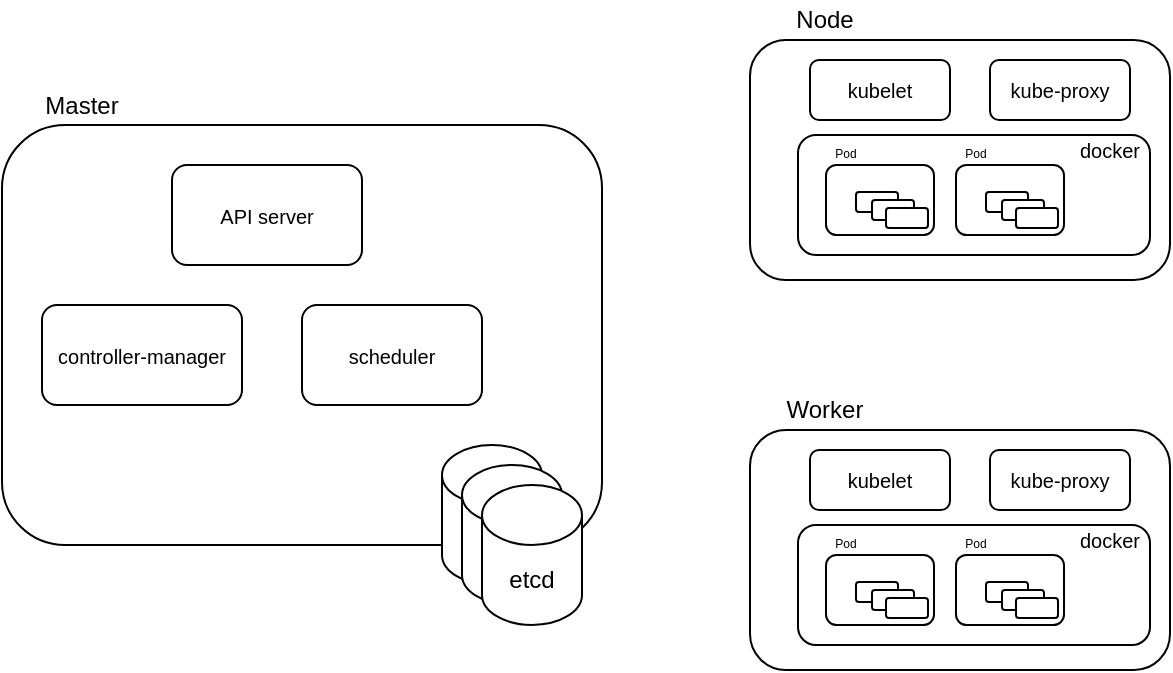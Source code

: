 <mxfile version="22.1.4" type="github">
  <diagram name="Page-1" id="ZAphoJog3-2up_5sSUbV">
    <mxGraphModel dx="1285" dy="825" grid="1" gridSize="10" guides="1" tooltips="1" connect="1" arrows="1" fold="1" page="1" pageScale="1" pageWidth="827" pageHeight="1169" math="0" shadow="0">
      <root>
        <mxCell id="0" />
        <mxCell id="1" parent="0" />
        <mxCell id="PCJTlm2S3muyiXCYACpa-2" value="" style="rounded=1;whiteSpace=wrap;html=1;" vertex="1" parent="1">
          <mxGeometry x="122" y="582.5" width="300" height="210" as="geometry" />
        </mxCell>
        <mxCell id="PCJTlm2S3muyiXCYACpa-3" value="&lt;font style=&quot;font-size: 10px;&quot;&gt;API server&lt;/font&gt;" style="rounded=1;whiteSpace=wrap;html=1;" vertex="1" parent="1">
          <mxGeometry x="207" y="602.5" width="95" height="50" as="geometry" />
        </mxCell>
        <mxCell id="PCJTlm2S3muyiXCYACpa-4" value="&lt;font style=&quot;font-size: 10px;&quot;&gt;controller-manager&lt;/font&gt;" style="rounded=1;whiteSpace=wrap;html=1;" vertex="1" parent="1">
          <mxGeometry x="142" y="672.5" width="100" height="50" as="geometry" />
        </mxCell>
        <mxCell id="PCJTlm2S3muyiXCYACpa-5" value="&lt;font style=&quot;font-size: 10px;&quot;&gt;scheduler&lt;/font&gt;" style="rounded=1;whiteSpace=wrap;html=1;" vertex="1" parent="1">
          <mxGeometry x="272" y="672.5" width="90" height="50" as="geometry" />
        </mxCell>
        <mxCell id="PCJTlm2S3muyiXCYACpa-6" value="" style="rounded=1;whiteSpace=wrap;html=1;" vertex="1" parent="1">
          <mxGeometry x="496" y="540" width="210" height="120" as="geometry" />
        </mxCell>
        <mxCell id="PCJTlm2S3muyiXCYACpa-7" value="&lt;font style=&quot;font-size: 10px;&quot;&gt;kubelet&lt;/font&gt;" style="rounded=1;whiteSpace=wrap;html=1;" vertex="1" parent="1">
          <mxGeometry x="526" y="550" width="70" height="30" as="geometry" />
        </mxCell>
        <mxCell id="PCJTlm2S3muyiXCYACpa-8" value="&lt;font style=&quot;font-size: 10px;&quot;&gt;kube-proxy&lt;/font&gt;" style="rounded=1;whiteSpace=wrap;html=1;" vertex="1" parent="1">
          <mxGeometry x="616" y="550" width="70" height="30" as="geometry" />
        </mxCell>
        <mxCell id="PCJTlm2S3muyiXCYACpa-10" value="Master" style="text;strokeColor=none;align=center;fillColor=none;html=1;verticalAlign=middle;whiteSpace=wrap;rounded=0;" vertex="1" parent="1">
          <mxGeometry x="142" y="562.5" width="40" height="20" as="geometry" />
        </mxCell>
        <mxCell id="PCJTlm2S3muyiXCYACpa-11" value="Node" style="text;strokeColor=none;align=center;fillColor=none;html=1;verticalAlign=middle;whiteSpace=wrap;rounded=0;" vertex="1" parent="1">
          <mxGeometry x="510" y="520" width="47" height="20" as="geometry" />
        </mxCell>
        <mxCell id="PCJTlm2S3muyiXCYACpa-19" value="" style="rounded=1;whiteSpace=wrap;html=1;" vertex="1" parent="1">
          <mxGeometry x="520" y="587.5" width="176" height="60" as="geometry" />
        </mxCell>
        <mxCell id="PCJTlm2S3muyiXCYACpa-22" value="" style="rounded=1;whiteSpace=wrap;html=1;" vertex="1" parent="1">
          <mxGeometry x="534" y="602.5" width="54" height="35" as="geometry" />
        </mxCell>
        <mxCell id="PCJTlm2S3muyiXCYACpa-23" value="" style="rounded=1;whiteSpace=wrap;html=1;" vertex="1" parent="1">
          <mxGeometry x="549" y="616" width="21" height="10" as="geometry" />
        </mxCell>
        <mxCell id="PCJTlm2S3muyiXCYACpa-24" value="" style="rounded=1;whiteSpace=wrap;html=1;" vertex="1" parent="1">
          <mxGeometry x="557" y="620" width="21" height="10" as="geometry" />
        </mxCell>
        <mxCell id="PCJTlm2S3muyiXCYACpa-25" value="" style="rounded=1;whiteSpace=wrap;html=1;" vertex="1" parent="1">
          <mxGeometry x="564" y="624" width="21" height="10" as="geometry" />
        </mxCell>
        <mxCell id="PCJTlm2S3muyiXCYACpa-26" value="&lt;font style=&quot;font-size: 6px;&quot;&gt;Pod&lt;/font&gt;" style="text;strokeColor=none;align=center;fillColor=none;html=1;verticalAlign=middle;whiteSpace=wrap;rounded=0;" vertex="1" parent="1">
          <mxGeometry x="531" y="587.5" width="26" height="15" as="geometry" />
        </mxCell>
        <mxCell id="PCJTlm2S3muyiXCYACpa-27" value="" style="rounded=1;whiteSpace=wrap;html=1;" vertex="1" parent="1">
          <mxGeometry x="599" y="602.5" width="54" height="35" as="geometry" />
        </mxCell>
        <mxCell id="PCJTlm2S3muyiXCYACpa-28" value="" style="rounded=1;whiteSpace=wrap;html=1;" vertex="1" parent="1">
          <mxGeometry x="614" y="616" width="21" height="10" as="geometry" />
        </mxCell>
        <mxCell id="PCJTlm2S3muyiXCYACpa-29" value="" style="rounded=1;whiteSpace=wrap;html=1;" vertex="1" parent="1">
          <mxGeometry x="622" y="620" width="21" height="10" as="geometry" />
        </mxCell>
        <mxCell id="PCJTlm2S3muyiXCYACpa-30" value="" style="rounded=1;whiteSpace=wrap;html=1;" vertex="1" parent="1">
          <mxGeometry x="629" y="624" width="21" height="10" as="geometry" />
        </mxCell>
        <mxCell id="PCJTlm2S3muyiXCYACpa-31" value="&lt;font style=&quot;font-size: 6px;&quot;&gt;Pod&lt;/font&gt;" style="text;strokeColor=none;align=center;fillColor=none;html=1;verticalAlign=middle;whiteSpace=wrap;rounded=0;" vertex="1" parent="1">
          <mxGeometry x="596" y="587.5" width="26" height="15" as="geometry" />
        </mxCell>
        <mxCell id="PCJTlm2S3muyiXCYACpa-32" value="&lt;font style=&quot;font-size: 10px;&quot;&gt;docker&lt;/font&gt;" style="text;strokeColor=none;align=center;fillColor=none;html=1;verticalAlign=middle;whiteSpace=wrap;rounded=0;" vertex="1" parent="1">
          <mxGeometry x="656" y="585" width="40" height="20" as="geometry" />
        </mxCell>
        <mxCell id="PCJTlm2S3muyiXCYACpa-33" value="" style="rounded=1;whiteSpace=wrap;html=1;" vertex="1" parent="1">
          <mxGeometry x="496" y="735" width="210" height="120" as="geometry" />
        </mxCell>
        <mxCell id="PCJTlm2S3muyiXCYACpa-34" value="&lt;font style=&quot;font-size: 10px;&quot;&gt;kubelet&lt;/font&gt;" style="rounded=1;whiteSpace=wrap;html=1;" vertex="1" parent="1">
          <mxGeometry x="526" y="745" width="70" height="30" as="geometry" />
        </mxCell>
        <mxCell id="PCJTlm2S3muyiXCYACpa-35" value="&lt;font style=&quot;font-size: 10px;&quot;&gt;kube-proxy&lt;/font&gt;" style="rounded=1;whiteSpace=wrap;html=1;" vertex="1" parent="1">
          <mxGeometry x="616" y="745" width="70" height="30" as="geometry" />
        </mxCell>
        <mxCell id="PCJTlm2S3muyiXCYACpa-36" value="Worker" style="text;strokeColor=none;align=center;fillColor=none;html=1;verticalAlign=middle;whiteSpace=wrap;rounded=0;" vertex="1" parent="1">
          <mxGeometry x="510" y="715" width="47" height="20" as="geometry" />
        </mxCell>
        <mxCell id="PCJTlm2S3muyiXCYACpa-37" value="" style="rounded=1;whiteSpace=wrap;html=1;" vertex="1" parent="1">
          <mxGeometry x="520" y="782.5" width="176" height="60" as="geometry" />
        </mxCell>
        <mxCell id="PCJTlm2S3muyiXCYACpa-38" value="" style="rounded=1;whiteSpace=wrap;html=1;" vertex="1" parent="1">
          <mxGeometry x="534" y="797.5" width="54" height="35" as="geometry" />
        </mxCell>
        <mxCell id="PCJTlm2S3muyiXCYACpa-39" value="" style="rounded=1;whiteSpace=wrap;html=1;" vertex="1" parent="1">
          <mxGeometry x="549" y="811" width="21" height="10" as="geometry" />
        </mxCell>
        <mxCell id="PCJTlm2S3muyiXCYACpa-40" value="" style="rounded=1;whiteSpace=wrap;html=1;" vertex="1" parent="1">
          <mxGeometry x="557" y="815" width="21" height="10" as="geometry" />
        </mxCell>
        <mxCell id="PCJTlm2S3muyiXCYACpa-41" value="" style="rounded=1;whiteSpace=wrap;html=1;" vertex="1" parent="1">
          <mxGeometry x="564" y="819" width="21" height="10" as="geometry" />
        </mxCell>
        <mxCell id="PCJTlm2S3muyiXCYACpa-42" value="&lt;font style=&quot;font-size: 6px;&quot;&gt;Pod&lt;/font&gt;" style="text;strokeColor=none;align=center;fillColor=none;html=1;verticalAlign=middle;whiteSpace=wrap;rounded=0;" vertex="1" parent="1">
          <mxGeometry x="531" y="782.5" width="26" height="15" as="geometry" />
        </mxCell>
        <mxCell id="PCJTlm2S3muyiXCYACpa-43" value="" style="rounded=1;whiteSpace=wrap;html=1;" vertex="1" parent="1">
          <mxGeometry x="599" y="797.5" width="54" height="35" as="geometry" />
        </mxCell>
        <mxCell id="PCJTlm2S3muyiXCYACpa-44" value="" style="rounded=1;whiteSpace=wrap;html=1;" vertex="1" parent="1">
          <mxGeometry x="614" y="811" width="21" height="10" as="geometry" />
        </mxCell>
        <mxCell id="PCJTlm2S3muyiXCYACpa-45" value="" style="rounded=1;whiteSpace=wrap;html=1;" vertex="1" parent="1">
          <mxGeometry x="622" y="815" width="21" height="10" as="geometry" />
        </mxCell>
        <mxCell id="PCJTlm2S3muyiXCYACpa-46" value="" style="rounded=1;whiteSpace=wrap;html=1;" vertex="1" parent="1">
          <mxGeometry x="629" y="819" width="21" height="10" as="geometry" />
        </mxCell>
        <mxCell id="PCJTlm2S3muyiXCYACpa-47" value="&lt;font style=&quot;font-size: 6px;&quot;&gt;Pod&lt;/font&gt;" style="text;strokeColor=none;align=center;fillColor=none;html=1;verticalAlign=middle;whiteSpace=wrap;rounded=0;" vertex="1" parent="1">
          <mxGeometry x="596" y="782.5" width="26" height="15" as="geometry" />
        </mxCell>
        <mxCell id="PCJTlm2S3muyiXCYACpa-48" value="&lt;font style=&quot;font-size: 10px;&quot;&gt;docker&lt;/font&gt;" style="text;strokeColor=none;align=center;fillColor=none;html=1;verticalAlign=middle;whiteSpace=wrap;rounded=0;" vertex="1" parent="1">
          <mxGeometry x="656" y="780" width="40" height="20" as="geometry" />
        </mxCell>
        <mxCell id="PCJTlm2S3muyiXCYACpa-49" value="" style="shape=cylinder3;whiteSpace=wrap;html=1;boundedLbl=1;backgroundOutline=1;size=15;" vertex="1" parent="1">
          <mxGeometry x="342" y="742.5" width="50" height="70" as="geometry" />
        </mxCell>
        <mxCell id="PCJTlm2S3muyiXCYACpa-55" value="" style="shape=cylinder3;whiteSpace=wrap;html=1;boundedLbl=1;backgroundOutline=1;size=15;" vertex="1" parent="1">
          <mxGeometry x="352" y="752.5" width="50" height="70" as="geometry" />
        </mxCell>
        <mxCell id="PCJTlm2S3muyiXCYACpa-56" value="etcd" style="shape=cylinder3;whiteSpace=wrap;html=1;boundedLbl=1;backgroundOutline=1;size=15;" vertex="1" parent="1">
          <mxGeometry x="362" y="762.5" width="50" height="70" as="geometry" />
        </mxCell>
      </root>
    </mxGraphModel>
  </diagram>
</mxfile>
